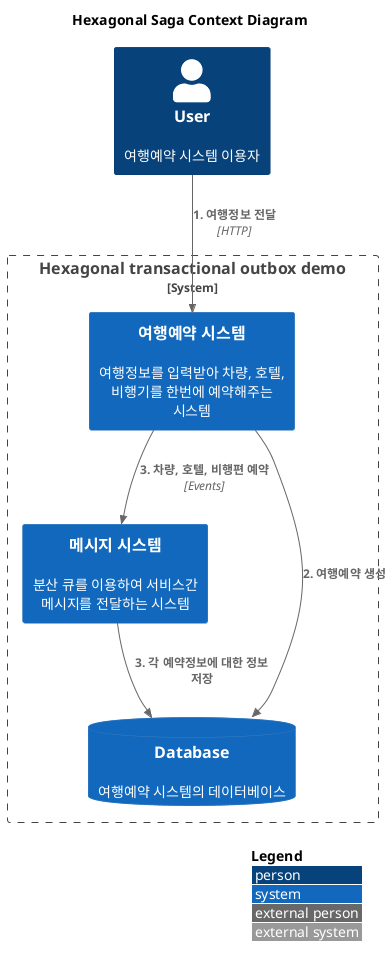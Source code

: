 @startuml saga-context

!include <c4/C4_Context.puml>  

LAYOUT_WITH_LEGEND()

title Hexagonal Saga Context Diagram

Person(client, "User", "여행예약 시스템 이용자")

System_Boundary(b0, "Hexagonal transactional outbox demo") {
  System(saga, "여행예약 시스템", "여행정보를 입력받아 차량, 호텔, 비행기를 한번에 예약해주는 시스템")
  System(relay, "메시지 시스템", "분산 큐를 이용하여 서비스간 메시지를 전달하는 시스템")
  SystemDb(db, "Database", "여행예약 시스템의 데이터베이스")
}

Rel(client, saga, "1. 여행정보 전달", "HTTP")
Rel(saga, db, "2. 여행예약 생성")
Rel(saga, relay, "3. 차량, 호텔, 비행편 예약", "Events")
Rel(relay, db, "3. 각 예약정보에 대한 정보 저장")

@enduml